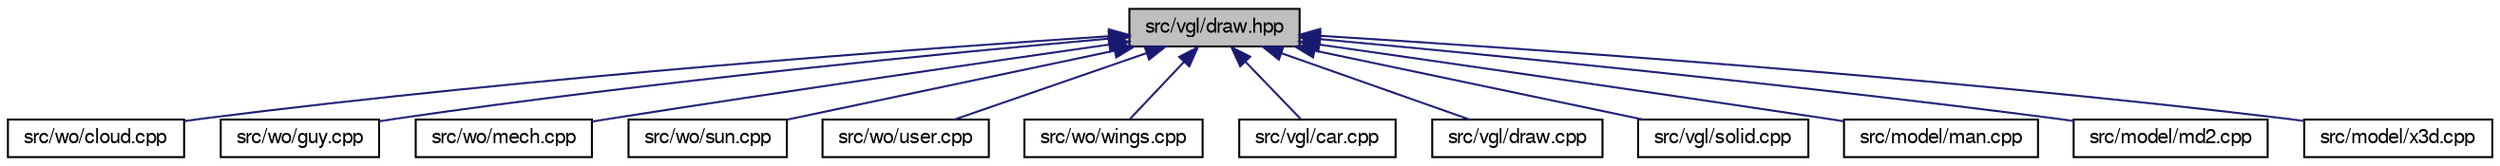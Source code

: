 digraph "src/vgl/draw.hpp"
{
 // LATEX_PDF_SIZE
  bgcolor="transparent";
  edge [fontname="FreeSans",fontsize="10",labelfontname="FreeSans",labelfontsize="10"];
  node [fontname="FreeSans",fontsize="10",shape=record];
  Node1 [label="src/vgl/draw.hpp",height=0.2,width=0.4,color="black", fillcolor="grey75", style="filled", fontcolor="black",tooltip=" "];
  Node1 -> Node2 [dir="back",color="midnightblue",fontsize="10",style="solid",fontname="FreeSans"];
  Node2 [label="src/wo/cloud.cpp",height=0.2,width=0.4,color="black",URL="$a00386.html",tooltip=" "];
  Node1 -> Node3 [dir="back",color="midnightblue",fontsize="10",style="solid",fontname="FreeSans"];
  Node3 [label="src/wo/guy.cpp",height=0.2,width=0.4,color="black",URL="$a00509.html",tooltip=" "];
  Node1 -> Node4 [dir="back",color="midnightblue",fontsize="10",style="solid",fontname="FreeSans"];
  Node4 [label="src/wo/mech.cpp",height=0.2,width=0.4,color="black",URL="$a00569.html",tooltip=" "];
  Node1 -> Node5 [dir="back",color="midnightblue",fontsize="10",style="solid",fontname="FreeSans"];
  Node5 [label="src/wo/sun.cpp",height=0.2,width=0.4,color="black",URL="$a00737.html",tooltip=" "];
  Node1 -> Node6 [dir="back",color="midnightblue",fontsize="10",style="solid",fontname="FreeSans"];
  Node6 [label="src/wo/user.cpp",height=0.2,width=0.4,color="black",URL="$a00785.html",tooltip=" "];
  Node1 -> Node7 [dir="back",color="midnightblue",fontsize="10",style="solid",fontname="FreeSans"];
  Node7 [label="src/wo/wings.cpp",height=0.2,width=0.4,color="black",URL="$a00857.html",tooltip=" "];
  Node1 -> Node8 [dir="back",color="midnightblue",fontsize="10",style="solid",fontname="FreeSans"];
  Node8 [label="src/vgl/car.cpp",height=0.2,width=0.4,color="black",URL="$a00947.html",tooltip=" "];
  Node1 -> Node9 [dir="back",color="midnightblue",fontsize="10",style="solid",fontname="FreeSans"];
  Node9 [label="src/vgl/draw.cpp",height=0.2,width=0.4,color="black",URL="$a00953.html",tooltip=" "];
  Node1 -> Node10 [dir="back",color="midnightblue",fontsize="10",style="solid",fontname="FreeSans"];
  Node10 [label="src/vgl/solid.cpp",height=0.2,width=0.4,color="black",URL="$a00995.html",tooltip=" "];
  Node1 -> Node11 [dir="back",color="midnightblue",fontsize="10",style="solid",fontname="FreeSans"];
  Node11 [label="src/model/man.cpp",height=0.2,width=0.4,color="black",URL="$a01181.html",tooltip=" "];
  Node1 -> Node12 [dir="back",color="midnightblue",fontsize="10",style="solid",fontname="FreeSans"];
  Node12 [label="src/model/md2.cpp",height=0.2,width=0.4,color="black",URL="$a01187.html",tooltip=" "];
  Node1 -> Node13 [dir="back",color="midnightblue",fontsize="10",style="solid",fontname="FreeSans"];
  Node13 [label="src/model/x3d.cpp",height=0.2,width=0.4,color="black",URL="$a01217.html",tooltip=" "];
}
